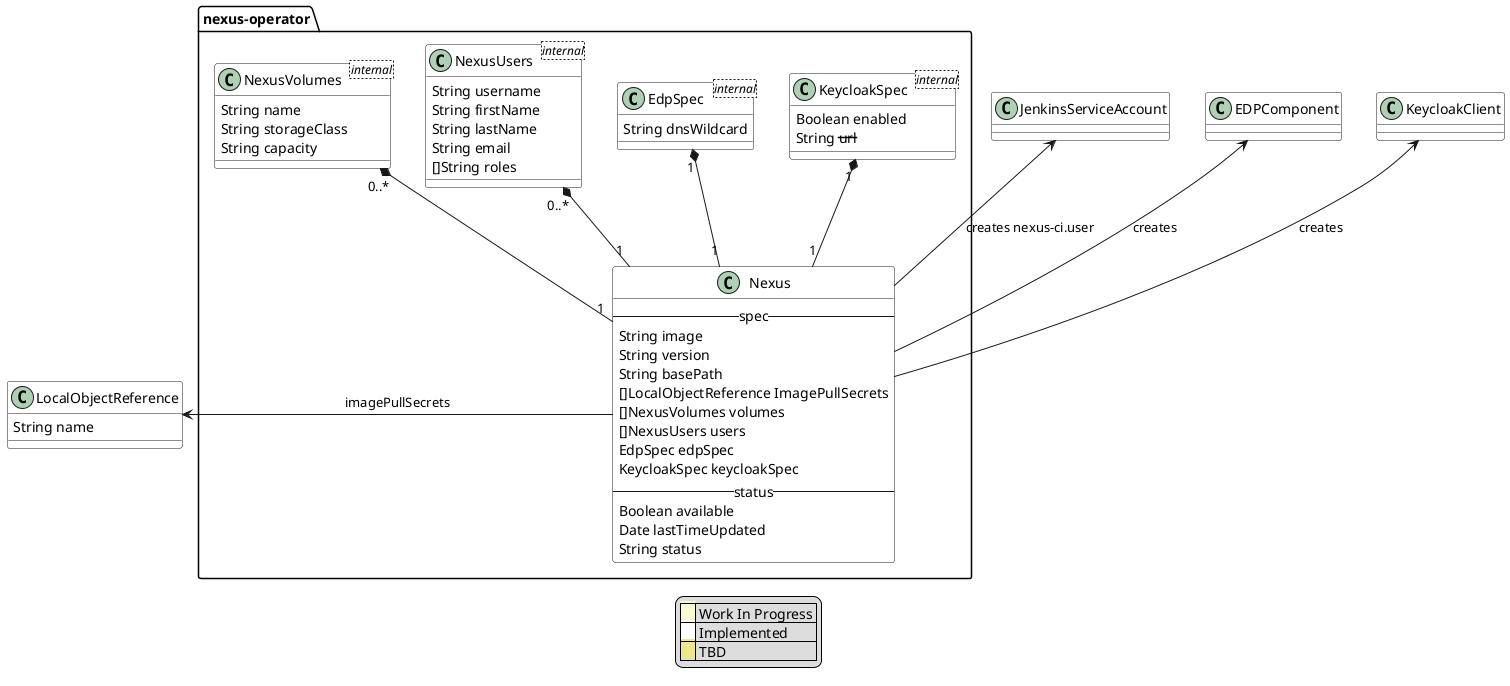 @startuml

skinparam class {
    BackgroundColor #white
	BackgroundColor<<wip>> LightGoldenRodYellow
	BackgroundColor<<tbd>> Khaki
}

package nexus-operator {
    class Nexus {
        -- spec --
        String image
        String version
        String basePath
        []LocalObjectReference ImagePullSecrets
        []NexusVolumes volumes
        []NexusUsers users
        EdpSpec edpSpec
        KeycloakSpec keycloakSpec
        -- status --
        Boolean available
        Date lastTimeUpdated
        String status
    }

    KeycloakSpec "1" *-- "1" Nexus
    class KeycloakSpec <internal> {
        Boolean enabled
        String --url--
    }

    EdpSpec "1" *-- "1" Nexus
    class EdpSpec <internal> {
        String dnsWildcard
    }

    NexusUsers "0..*" *-- "1" Nexus
    class NexusUsers <internal> {
        String username
        String firstName
        String lastName
        String email
        []String roles
    }

    NexusVolumes "0..*" *-- "1" Nexus
    class NexusVolumes <internal> {
        String name
        String storageClass
        String capacity
    }


}

class LocalObjectReference {
    String name
}
Nexus -l-> LocalObjectReference : imagePullSecrets
JenkinsServiceAccount <-d- Nexus : creates nexus-ci.user
EDPComponent <-d- Nexus : creates
KeycloakClient <-d- Nexus : creates

legend
|<back:LightGoldenRodYellow>    </back>| Work In Progress |
|<back:White>    </back>| Implemented |
|<back:Khaki>    </back>| TBD |
endlegend

@enduml